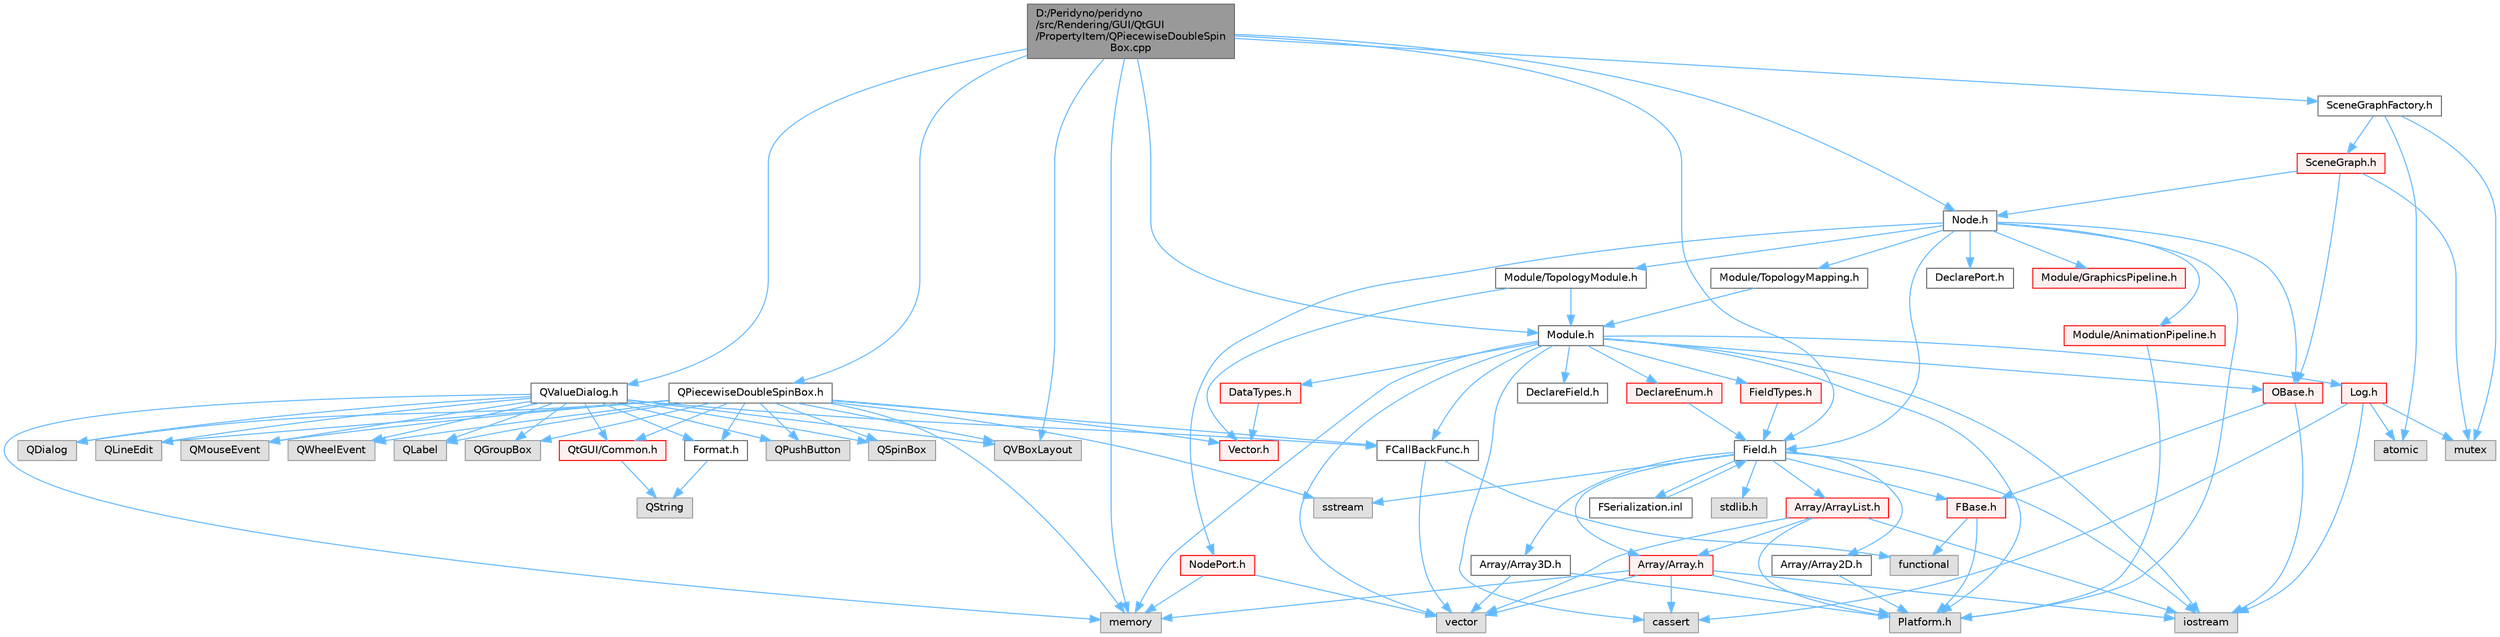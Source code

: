 digraph "D:/Peridyno/peridyno/src/Rendering/GUI/QtGUI/PropertyItem/QPiecewiseDoubleSpinBox.cpp"
{
 // LATEX_PDF_SIZE
  bgcolor="transparent";
  edge [fontname=Helvetica,fontsize=10,labelfontname=Helvetica,labelfontsize=10];
  node [fontname=Helvetica,fontsize=10,shape=box,height=0.2,width=0.4];
  Node1 [id="Node000001",label="D:/Peridyno/peridyno\l/src/Rendering/GUI/QtGUI\l/PropertyItem/QPiecewiseDoubleSpin\lBox.cpp",height=0.2,width=0.4,color="gray40", fillcolor="grey60", style="filled", fontcolor="black",tooltip=" "];
  Node1 -> Node2 [id="edge1_Node000001_Node000002",color="steelblue1",style="solid",tooltip=" "];
  Node2 [id="Node000002",label="QPiecewiseDoubleSpinBox.h",height=0.2,width=0.4,color="grey40", fillcolor="white", style="filled",URL="$_q_piecewise_double_spin_box_8h.html",tooltip=" "];
  Node2 -> Node3 [id="edge2_Node000002_Node000003",color="steelblue1",style="solid",tooltip=" "];
  Node3 [id="Node000003",label="QGroupBox",height=0.2,width=0.4,color="grey60", fillcolor="#E0E0E0", style="filled",tooltip=" "];
  Node2 -> Node4 [id="edge3_Node000002_Node000004",color="steelblue1",style="solid",tooltip=" "];
  Node4 [id="Node000004",label="QPushButton",height=0.2,width=0.4,color="grey60", fillcolor="#E0E0E0", style="filled",tooltip=" "];
  Node2 -> Node5 [id="edge4_Node000002_Node000005",color="steelblue1",style="solid",tooltip=" "];
  Node5 [id="Node000005",label="QSpinBox",height=0.2,width=0.4,color="grey60", fillcolor="#E0E0E0", style="filled",tooltip=" "];
  Node2 -> Node6 [id="edge5_Node000002_Node000006",color="steelblue1",style="solid",tooltip=" "];
  Node6 [id="Node000006",label="QDialog",height=0.2,width=0.4,color="grey60", fillcolor="#E0E0E0", style="filled",tooltip=" "];
  Node2 -> Node7 [id="edge6_Node000002_Node000007",color="steelblue1",style="solid",tooltip=" "];
  Node7 [id="Node000007",label="QLineEdit",height=0.2,width=0.4,color="grey60", fillcolor="#E0E0E0", style="filled",tooltip=" "];
  Node2 -> Node8 [id="edge7_Node000002_Node000008",color="steelblue1",style="solid",tooltip=" "];
  Node8 [id="Node000008",label="QMouseEvent",height=0.2,width=0.4,color="grey60", fillcolor="#E0E0E0", style="filled",tooltip=" "];
  Node2 -> Node9 [id="edge8_Node000002_Node000009",color="steelblue1",style="solid",tooltip=" "];
  Node9 [id="Node000009",label="QWheelEvent",height=0.2,width=0.4,color="grey60", fillcolor="#E0E0E0", style="filled",tooltip=" "];
  Node2 -> Node10 [id="edge9_Node000002_Node000010",color="steelblue1",style="solid",tooltip=" "];
  Node10 [id="Node000010",label="QLabel",height=0.2,width=0.4,color="grey60", fillcolor="#E0E0E0", style="filled",tooltip=" "];
  Node2 -> Node11 [id="edge10_Node000002_Node000011",color="steelblue1",style="solid",tooltip=" "];
  Node11 [id="Node000011",label="QVBoxLayout",height=0.2,width=0.4,color="grey60", fillcolor="#E0E0E0", style="filled",tooltip=" "];
  Node2 -> Node12 [id="edge11_Node000002_Node000012",color="steelblue1",style="solid",tooltip=" "];
  Node12 [id="Node000012",label="Format.h",height=0.2,width=0.4,color="grey40", fillcolor="white", style="filled",URL="$_format_8h.html",tooltip=" "];
  Node12 -> Node13 [id="edge12_Node000012_Node000013",color="steelblue1",style="solid",tooltip=" "];
  Node13 [id="Node000013",label="QString",height=0.2,width=0.4,color="grey60", fillcolor="#E0E0E0", style="filled",tooltip=" "];
  Node2 -> Node14 [id="edge13_Node000002_Node000014",color="steelblue1",style="solid",tooltip=" "];
  Node14 [id="Node000014",label="FCallBackFunc.h",height=0.2,width=0.4,color="grey40", fillcolor="white", style="filled",URL="$_f_callback_func_8h.html",tooltip=" "];
  Node14 -> Node15 [id="edge14_Node000014_Node000015",color="steelblue1",style="solid",tooltip=" "];
  Node15 [id="Node000015",label="vector",height=0.2,width=0.4,color="grey60", fillcolor="#E0E0E0", style="filled",tooltip=" "];
  Node14 -> Node16 [id="edge15_Node000014_Node000016",color="steelblue1",style="solid",tooltip=" "];
  Node16 [id="Node000016",label="functional",height=0.2,width=0.4,color="grey60", fillcolor="#E0E0E0", style="filled",tooltip=" "];
  Node2 -> Node17 [id="edge16_Node000002_Node000017",color="steelblue1",style="solid",tooltip=" "];
  Node17 [id="Node000017",label="QtGUI/Common.h",height=0.2,width=0.4,color="red", fillcolor="#FFF0F0", style="filled",URL="$_common_8h.html",tooltip=" "];
  Node17 -> Node13 [id="edge17_Node000017_Node000013",color="steelblue1",style="solid",tooltip=" "];
  Node2 -> Node43 [id="edge18_Node000002_Node000043",color="steelblue1",style="solid",tooltip=" "];
  Node43 [id="Node000043",label="Vector.h",height=0.2,width=0.4,color="red", fillcolor="#FFF0F0", style="filled",URL="$_vector_8h.html",tooltip=" "];
  Node2 -> Node34 [id="edge19_Node000002_Node000034",color="steelblue1",style="solid",tooltip=" "];
  Node34 [id="Node000034",label="memory",height=0.2,width=0.4,color="grey60", fillcolor="#E0E0E0", style="filled",tooltip=" "];
  Node2 -> Node24 [id="edge20_Node000002_Node000024",color="steelblue1",style="solid",tooltip=" "];
  Node24 [id="Node000024",label="sstream",height=0.2,width=0.4,color="grey60", fillcolor="#E0E0E0", style="filled",tooltip=" "];
  Node1 -> Node80 [id="edge21_Node000001_Node000080",color="steelblue1",style="solid",tooltip=" "];
  Node80 [id="Node000080",label="Module.h",height=0.2,width=0.4,color="grey40", fillcolor="white", style="filled",URL="$_module_8h.html",tooltip=" "];
  Node80 -> Node26 [id="edge22_Node000080_Node000026",color="steelblue1",style="solid",tooltip=" "];
  Node26 [id="Node000026",label="Platform.h",height=0.2,width=0.4,color="grey60", fillcolor="#E0E0E0", style="filled",tooltip=" "];
  Node80 -> Node34 [id="edge23_Node000080_Node000034",color="steelblue1",style="solid",tooltip=" "];
  Node80 -> Node15 [id="edge24_Node000080_Node000015",color="steelblue1",style="solid",tooltip=" "];
  Node80 -> Node32 [id="edge25_Node000080_Node000032",color="steelblue1",style="solid",tooltip=" "];
  Node32 [id="Node000032",label="cassert",height=0.2,width=0.4,color="grey60", fillcolor="#E0E0E0", style="filled",tooltip=" "];
  Node80 -> Node22 [id="edge26_Node000080_Node000022",color="steelblue1",style="solid",tooltip=" "];
  Node22 [id="Node000022",label="iostream",height=0.2,width=0.4,color="grey60", fillcolor="#E0E0E0", style="filled",tooltip=" "];
  Node80 -> Node81 [id="edge27_Node000080_Node000081",color="steelblue1",style="solid",tooltip=" "];
  Node81 [id="Node000081",label="OBase.h",height=0.2,width=0.4,color="red", fillcolor="#FFF0F0", style="filled",URL="$_o_base_8h.html",tooltip=" "];
  Node81 -> Node22 [id="edge28_Node000081_Node000022",color="steelblue1",style="solid",tooltip=" "];
  Node81 -> Node25 [id="edge29_Node000081_Node000025",color="steelblue1",style="solid",tooltip=" "];
  Node25 [id="Node000025",label="FBase.h",height=0.2,width=0.4,color="red", fillcolor="#FFF0F0", style="filled",URL="$_f_base_8h.html",tooltip=" "];
  Node25 -> Node26 [id="edge30_Node000025_Node000026",color="steelblue1",style="solid",tooltip=" "];
  Node25 -> Node16 [id="edge31_Node000025_Node000016",color="steelblue1",style="solid",tooltip=" "];
  Node80 -> Node85 [id="edge32_Node000080_Node000085",color="steelblue1",style="solid",tooltip=" "];
  Node85 [id="Node000085",label="Log.h",height=0.2,width=0.4,color="red", fillcolor="#FFF0F0", style="filled",URL="$_log_8h.html",tooltip=" "];
  Node85 -> Node86 [id="edge33_Node000085_Node000086",color="steelblue1",style="solid",tooltip=" "];
  Node86 [id="Node000086",label="mutex",height=0.2,width=0.4,color="grey60", fillcolor="#E0E0E0", style="filled",tooltip=" "];
  Node85 -> Node22 [id="edge34_Node000085_Node000022",color="steelblue1",style="solid",tooltip=" "];
  Node85 -> Node32 [id="edge35_Node000085_Node000032",color="steelblue1",style="solid",tooltip=" "];
  Node85 -> Node83 [id="edge36_Node000085_Node000083",color="steelblue1",style="solid",tooltip=" "];
  Node83 [id="Node000083",label="atomic",height=0.2,width=0.4,color="grey60", fillcolor="#E0E0E0", style="filled",tooltip=" "];
  Node80 -> Node94 [id="edge37_Node000080_Node000094",color="steelblue1",style="solid",tooltip=" "];
  Node94 [id="Node000094",label="DataTypes.h",height=0.2,width=0.4,color="red", fillcolor="#FFF0F0", style="filled",URL="$_data_types_8h.html",tooltip=" "];
  Node94 -> Node43 [id="edge38_Node000094_Node000043",color="steelblue1",style="solid",tooltip=" "];
  Node80 -> Node99 [id="edge39_Node000080_Node000099",color="steelblue1",style="solid",tooltip=" "];
  Node99 [id="Node000099",label="DeclareEnum.h",height=0.2,width=0.4,color="red", fillcolor="#FFF0F0", style="filled",URL="$_declare_enum_8h.html",tooltip=" "];
  Node99 -> Node21 [id="edge40_Node000099_Node000021",color="steelblue1",style="solid",tooltip=" "];
  Node21 [id="Node000021",label="Field.h",height=0.2,width=0.4,color="grey40", fillcolor="white", style="filled",URL="$_field_8h.html",tooltip=" "];
  Node21 -> Node22 [id="edge41_Node000021_Node000022",color="steelblue1",style="solid",tooltip=" "];
  Node21 -> Node23 [id="edge42_Node000021_Node000023",color="steelblue1",style="solid",tooltip=" "];
  Node23 [id="Node000023",label="stdlib.h",height=0.2,width=0.4,color="grey60", fillcolor="#E0E0E0", style="filled",tooltip=" "];
  Node21 -> Node24 [id="edge43_Node000021_Node000024",color="steelblue1",style="solid",tooltip=" "];
  Node21 -> Node25 [id="edge44_Node000021_Node000025",color="steelblue1",style="solid",tooltip=" "];
  Node21 -> Node31 [id="edge45_Node000021_Node000031",color="steelblue1",style="solid",tooltip=" "];
  Node31 [id="Node000031",label="Array/Array.h",height=0.2,width=0.4,color="red", fillcolor="#FFF0F0", style="filled",URL="$_array_8h.html",tooltip=" "];
  Node31 -> Node26 [id="edge46_Node000031_Node000026",color="steelblue1",style="solid",tooltip=" "];
  Node31 -> Node32 [id="edge47_Node000031_Node000032",color="steelblue1",style="solid",tooltip=" "];
  Node31 -> Node15 [id="edge48_Node000031_Node000015",color="steelblue1",style="solid",tooltip=" "];
  Node31 -> Node22 [id="edge49_Node000031_Node000022",color="steelblue1",style="solid",tooltip=" "];
  Node31 -> Node34 [id="edge50_Node000031_Node000034",color="steelblue1",style="solid",tooltip=" "];
  Node21 -> Node36 [id="edge51_Node000021_Node000036",color="steelblue1",style="solid",tooltip=" "];
  Node36 [id="Node000036",label="Array/Array2D.h",height=0.2,width=0.4,color="grey40", fillcolor="white", style="filled",URL="$_array2_d_8h.html",tooltip=" "];
  Node36 -> Node26 [id="edge52_Node000036_Node000026",color="steelblue1",style="solid",tooltip=" "];
  Node21 -> Node37 [id="edge53_Node000021_Node000037",color="steelblue1",style="solid",tooltip=" "];
  Node37 [id="Node000037",label="Array/Array3D.h",height=0.2,width=0.4,color="grey40", fillcolor="white", style="filled",URL="$_array3_d_8h.html",tooltip=" "];
  Node37 -> Node26 [id="edge54_Node000037_Node000026",color="steelblue1",style="solid",tooltip=" "];
  Node37 -> Node15 [id="edge55_Node000037_Node000015",color="steelblue1",style="solid",tooltip=" "];
  Node21 -> Node38 [id="edge56_Node000021_Node000038",color="steelblue1",style="solid",tooltip=" "];
  Node38 [id="Node000038",label="Array/ArrayList.h",height=0.2,width=0.4,color="red", fillcolor="#FFF0F0", style="filled",URL="$_array_list_8h.html",tooltip=" "];
  Node38 -> Node15 [id="edge57_Node000038_Node000015",color="steelblue1",style="solid",tooltip=" "];
  Node38 -> Node22 [id="edge58_Node000038_Node000022",color="steelblue1",style="solid",tooltip=" "];
  Node38 -> Node26 [id="edge59_Node000038_Node000026",color="steelblue1",style="solid",tooltip=" "];
  Node38 -> Node31 [id="edge60_Node000038_Node000031",color="steelblue1",style="solid",tooltip=" "];
  Node21 -> Node79 [id="edge61_Node000021_Node000079",color="steelblue1",style="solid",tooltip=" "];
  Node79 [id="Node000079",label="FSerialization.inl",height=0.2,width=0.4,color="grey40", fillcolor="white", style="filled",URL="$_f_serialization_8inl.html",tooltip=" "];
  Node79 -> Node21 [id="edge62_Node000079_Node000021",color="steelblue1",style="solid",tooltip=" "];
  Node80 -> Node100 [id="edge63_Node000080_Node000100",color="steelblue1",style="solid",tooltip=" "];
  Node100 [id="Node000100",label="DeclareField.h",height=0.2,width=0.4,color="grey40", fillcolor="white", style="filled",URL="$_declare_field_8h.html",tooltip=" "];
  Node80 -> Node14 [id="edge64_Node000080_Node000014",color="steelblue1",style="solid",tooltip=" "];
  Node80 -> Node101 [id="edge65_Node000080_Node000101",color="steelblue1",style="solid",tooltip=" "];
  Node101 [id="Node000101",label="FieldTypes.h",height=0.2,width=0.4,color="red", fillcolor="#FFF0F0", style="filled",URL="$_field_types_8h.html",tooltip=" "];
  Node101 -> Node21 [id="edge66_Node000101_Node000021",color="steelblue1",style="solid",tooltip=" "];
  Node1 -> Node103 [id="edge67_Node000001_Node000103",color="steelblue1",style="solid",tooltip=" "];
  Node103 [id="Node000103",label="Node.h",height=0.2,width=0.4,color="grey40", fillcolor="white", style="filled",URL="$_node_8h.html",tooltip=" "];
  Node103 -> Node81 [id="edge68_Node000103_Node000081",color="steelblue1",style="solid",tooltip=" "];
  Node103 -> Node21 [id="edge69_Node000103_Node000021",color="steelblue1",style="solid",tooltip=" "];
  Node103 -> Node26 [id="edge70_Node000103_Node000026",color="steelblue1",style="solid",tooltip=" "];
  Node103 -> Node104 [id="edge71_Node000103_Node000104",color="steelblue1",style="solid",tooltip=" "];
  Node104 [id="Node000104",label="DeclarePort.h",height=0.2,width=0.4,color="grey40", fillcolor="white", style="filled",URL="$_declare_port_8h.html",tooltip=" "];
  Node103 -> Node105 [id="edge72_Node000103_Node000105",color="steelblue1",style="solid",tooltip=" "];
  Node105 [id="Node000105",label="NodePort.h",height=0.2,width=0.4,color="red", fillcolor="#FFF0F0", style="filled",URL="$_node_port_8h.html",tooltip=" "];
  Node105 -> Node15 [id="edge73_Node000105_Node000015",color="steelblue1",style="solid",tooltip=" "];
  Node105 -> Node34 [id="edge74_Node000105_Node000034",color="steelblue1",style="solid",tooltip=" "];
  Node103 -> Node106 [id="edge75_Node000103_Node000106",color="steelblue1",style="solid",tooltip=" "];
  Node106 [id="Node000106",label="Module/TopologyModule.h",height=0.2,width=0.4,color="grey40", fillcolor="white", style="filled",URL="$_topology_module_8h.html",tooltip=" "];
  Node106 -> Node43 [id="edge76_Node000106_Node000043",color="steelblue1",style="solid",tooltip=" "];
  Node106 -> Node80 [id="edge77_Node000106_Node000080",color="steelblue1",style="solid",tooltip=" "];
  Node103 -> Node107 [id="edge78_Node000103_Node000107",color="steelblue1",style="solid",tooltip=" "];
  Node107 [id="Node000107",label="Module/TopologyMapping.h",height=0.2,width=0.4,color="grey40", fillcolor="white", style="filled",URL="$_topology_mapping_8h.html",tooltip=" "];
  Node107 -> Node80 [id="edge79_Node000107_Node000080",color="steelblue1",style="solid",tooltip=" "];
  Node103 -> Node108 [id="edge80_Node000103_Node000108",color="steelblue1",style="solid",tooltip=" "];
  Node108 [id="Node000108",label="Module/AnimationPipeline.h",height=0.2,width=0.4,color="red", fillcolor="#FFF0F0", style="filled",URL="$_animation_pipeline_8h.html",tooltip=" "];
  Node108 -> Node26 [id="edge81_Node000108_Node000026",color="steelblue1",style="solid",tooltip=" "];
  Node103 -> Node110 [id="edge82_Node000103_Node000110",color="steelblue1",style="solid",tooltip=" "];
  Node110 [id="Node000110",label="Module/GraphicsPipeline.h",height=0.2,width=0.4,color="red", fillcolor="#FFF0F0", style="filled",URL="$_graphics_pipeline_8h.html",tooltip=" "];
  Node1 -> Node21 [id="edge83_Node000001_Node000021",color="steelblue1",style="solid",tooltip=" "];
  Node1 -> Node111 [id="edge84_Node000001_Node000111",color="steelblue1",style="solid",tooltip=" "];
  Node111 [id="Node000111",label="SceneGraphFactory.h",height=0.2,width=0.4,color="grey40", fillcolor="white", style="filled",URL="$_scene_graph_factory_8h.html",tooltip=" "];
  Node111 -> Node83 [id="edge85_Node000111_Node000083",color="steelblue1",style="solid",tooltip=" "];
  Node111 -> Node86 [id="edge86_Node000111_Node000086",color="steelblue1",style="solid",tooltip=" "];
  Node111 -> Node112 [id="edge87_Node000111_Node000112",color="steelblue1",style="solid",tooltip=" "];
  Node112 [id="Node000112",label="SceneGraph.h",height=0.2,width=0.4,color="red", fillcolor="#FFF0F0", style="filled",URL="$_scene_graph_8h.html",tooltip=" "];
  Node112 -> Node81 [id="edge88_Node000112_Node000081",color="steelblue1",style="solid",tooltip=" "];
  Node112 -> Node103 [id="edge89_Node000112_Node000103",color="steelblue1",style="solid",tooltip=" "];
  Node112 -> Node86 [id="edge90_Node000112_Node000086",color="steelblue1",style="solid",tooltip=" "];
  Node1 -> Node11 [id="edge91_Node000001_Node000011",color="steelblue1",style="solid",tooltip=" "];
  Node1 -> Node34 [id="edge92_Node000001_Node000034",color="steelblue1",style="solid",tooltip=" "];
  Node1 -> Node122 [id="edge93_Node000001_Node000122",color="steelblue1",style="solid",tooltip=" "];
  Node122 [id="Node000122",label="QValueDialog.h",height=0.2,width=0.4,color="grey40", fillcolor="white", style="filled",URL="$_q_value_dialog_8h.html",tooltip=" "];
  Node122 -> Node3 [id="edge94_Node000122_Node000003",color="steelblue1",style="solid",tooltip=" "];
  Node122 -> Node4 [id="edge95_Node000122_Node000004",color="steelblue1",style="solid",tooltip=" "];
  Node122 -> Node5 [id="edge96_Node000122_Node000005",color="steelblue1",style="solid",tooltip=" "];
  Node122 -> Node6 [id="edge97_Node000122_Node000006",color="steelblue1",style="solid",tooltip=" "];
  Node122 -> Node7 [id="edge98_Node000122_Node000007",color="steelblue1",style="solid",tooltip=" "];
  Node122 -> Node8 [id="edge99_Node000122_Node000008",color="steelblue1",style="solid",tooltip=" "];
  Node122 -> Node9 [id="edge100_Node000122_Node000009",color="steelblue1",style="solid",tooltip=" "];
  Node122 -> Node10 [id="edge101_Node000122_Node000010",color="steelblue1",style="solid",tooltip=" "];
  Node122 -> Node11 [id="edge102_Node000122_Node000011",color="steelblue1",style="solid",tooltip=" "];
  Node122 -> Node12 [id="edge103_Node000122_Node000012",color="steelblue1",style="solid",tooltip=" "];
  Node122 -> Node14 [id="edge104_Node000122_Node000014",color="steelblue1",style="solid",tooltip=" "];
  Node122 -> Node17 [id="edge105_Node000122_Node000017",color="steelblue1",style="solid",tooltip=" "];
  Node122 -> Node34 [id="edge106_Node000122_Node000034",color="steelblue1",style="solid",tooltip=" "];
}
